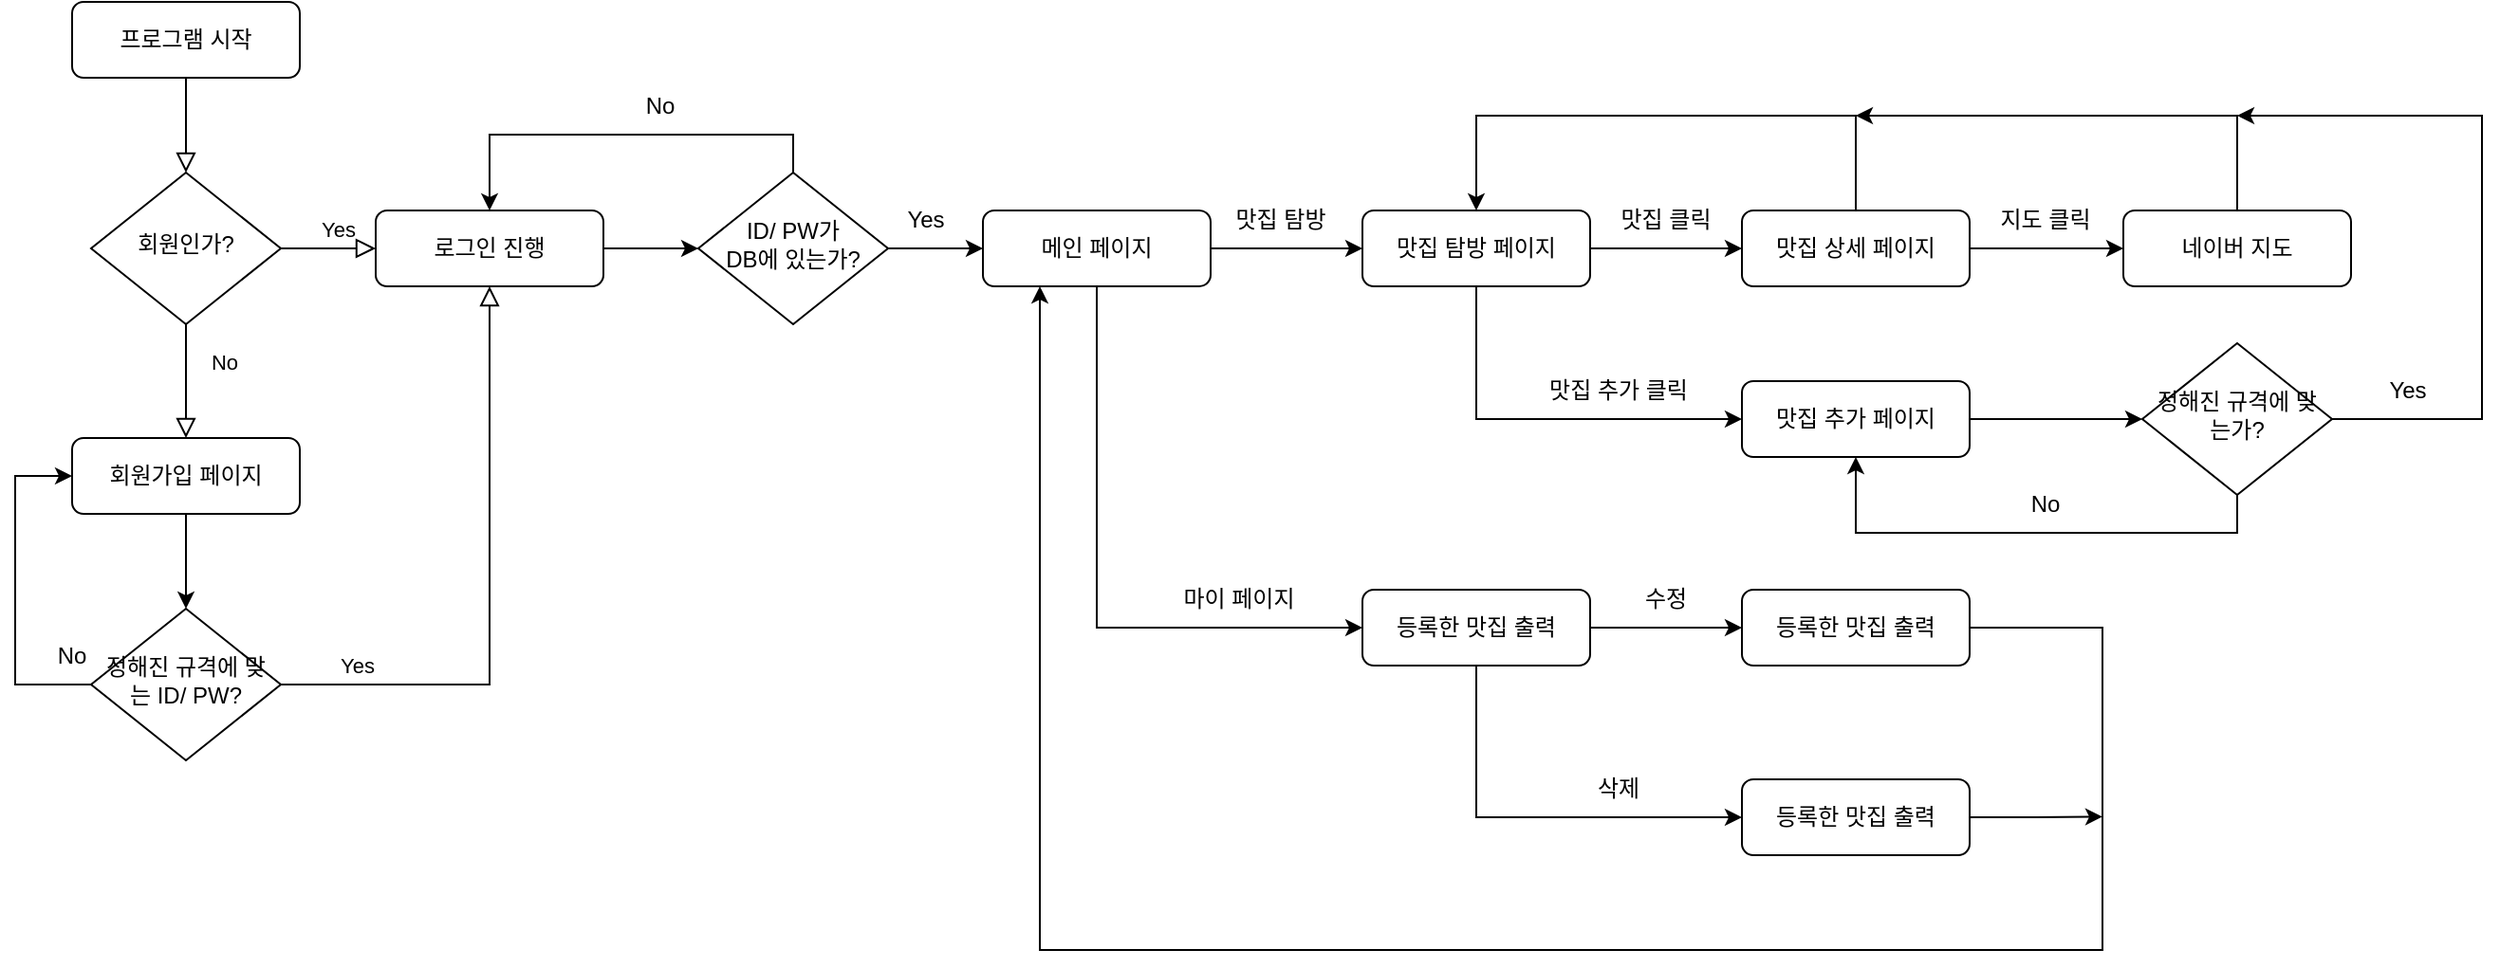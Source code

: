 <mxfile version="20.7.4" type="device"><diagram id="C5RBs43oDa-KdzZeNtuy" name="Page-1"><mxGraphModel dx="1908" dy="1235" grid="1" gridSize="10" guides="1" tooltips="1" connect="1" arrows="1" fold="1" page="1" pageScale="1" pageWidth="827" pageHeight="1169" math="0" shadow="0"><root><mxCell id="WIyWlLk6GJQsqaUBKTNV-0"/><mxCell id="WIyWlLk6GJQsqaUBKTNV-1" parent="WIyWlLk6GJQsqaUBKTNV-0"/><mxCell id="WIyWlLk6GJQsqaUBKTNV-2" value="" style="rounded=0;html=1;jettySize=auto;orthogonalLoop=1;fontSize=11;endArrow=block;endFill=0;endSize=8;strokeWidth=1;shadow=0;labelBackgroundColor=none;edgeStyle=orthogonalEdgeStyle;" parent="WIyWlLk6GJQsqaUBKTNV-1" source="WIyWlLk6GJQsqaUBKTNV-3" target="WIyWlLk6GJQsqaUBKTNV-6" edge="1"><mxGeometry relative="1" as="geometry"/></mxCell><mxCell id="WIyWlLk6GJQsqaUBKTNV-3" value="프로그램 시작" style="rounded=1;whiteSpace=wrap;html=1;fontSize=12;glass=0;strokeWidth=1;shadow=0;" parent="WIyWlLk6GJQsqaUBKTNV-1" vertex="1"><mxGeometry x="160" y="80" width="120" height="40" as="geometry"/></mxCell><mxCell id="WIyWlLk6GJQsqaUBKTNV-4" value="Yes" style="rounded=0;html=1;jettySize=auto;orthogonalLoop=1;fontSize=11;endArrow=block;endFill=0;endSize=8;strokeWidth=1;shadow=0;labelBackgroundColor=none;edgeStyle=orthogonalEdgeStyle;entryX=0.5;entryY=0;entryDx=0;entryDy=0;" parent="WIyWlLk6GJQsqaUBKTNV-1" source="WIyWlLk6GJQsqaUBKTNV-6" target="6spcblQj1i38-eBiTxzU-1" edge="1"><mxGeometry x="-1" y="94" relative="1" as="geometry"><mxPoint x="-14" y="-50" as="offset"/><mxPoint x="220" y="290" as="targetPoint"/></mxGeometry></mxCell><mxCell id="WIyWlLk6GJQsqaUBKTNV-5" value="No" style="edgeStyle=orthogonalEdgeStyle;rounded=0;html=1;jettySize=auto;orthogonalLoop=1;fontSize=11;endArrow=block;endFill=0;endSize=8;strokeWidth=1;shadow=0;labelBackgroundColor=none;" parent="WIyWlLk6GJQsqaUBKTNV-1" source="WIyWlLk6GJQsqaUBKTNV-6" target="WIyWlLk6GJQsqaUBKTNV-7" edge="1"><mxGeometry x="-1" y="-67" relative="1" as="geometry"><mxPoint x="-30" y="-7" as="offset"/></mxGeometry></mxCell><mxCell id="WIyWlLk6GJQsqaUBKTNV-6" value="회원인가?" style="rhombus;whiteSpace=wrap;html=1;shadow=0;fontFamily=Helvetica;fontSize=12;align=center;strokeWidth=1;spacing=6;spacingTop=-4;" parent="WIyWlLk6GJQsqaUBKTNV-1" vertex="1"><mxGeometry x="170" y="170" width="100" height="80" as="geometry"/></mxCell><mxCell id="6spcblQj1i38-eBiTxzU-12" style="edgeStyle=orthogonalEdgeStyle;rounded=0;orthogonalLoop=1;jettySize=auto;html=1;exitX=1;exitY=0.5;exitDx=0;exitDy=0;entryX=0;entryY=0.5;entryDx=0;entryDy=0;" edge="1" parent="WIyWlLk6GJQsqaUBKTNV-1" source="WIyWlLk6GJQsqaUBKTNV-7" target="6spcblQj1i38-eBiTxzU-11"><mxGeometry relative="1" as="geometry"/></mxCell><mxCell id="WIyWlLk6GJQsqaUBKTNV-7" value="로그인 진행" style="rounded=1;whiteSpace=wrap;html=1;fontSize=12;glass=0;strokeWidth=1;shadow=0;" parent="WIyWlLk6GJQsqaUBKTNV-1" vertex="1"><mxGeometry x="320" y="190" width="120" height="40" as="geometry"/></mxCell><mxCell id="WIyWlLk6GJQsqaUBKTNV-9" value="Yes" style="edgeStyle=orthogonalEdgeStyle;rounded=0;html=1;jettySize=auto;orthogonalLoop=1;fontSize=11;endArrow=block;endFill=0;endSize=8;strokeWidth=1;shadow=0;labelBackgroundColor=none;exitX=1;exitY=0.5;exitDx=0;exitDy=0;entryX=0.5;entryY=1;entryDx=0;entryDy=0;" parent="WIyWlLk6GJQsqaUBKTNV-1" source="6spcblQj1i38-eBiTxzU-3" target="WIyWlLk6GJQsqaUBKTNV-7" edge="1"><mxGeometry x="-0.75" y="10" relative="1" as="geometry"><mxPoint as="offset"/><mxPoint x="280" y="440" as="sourcePoint"/><mxPoint x="330" y="440" as="targetPoint"/></mxGeometry></mxCell><mxCell id="6spcblQj1i38-eBiTxzU-10" style="edgeStyle=orthogonalEdgeStyle;rounded=0;orthogonalLoop=1;jettySize=auto;html=1;exitX=0.5;exitY=1;exitDx=0;exitDy=0;entryX=0.5;entryY=0;entryDx=0;entryDy=0;" edge="1" parent="WIyWlLk6GJQsqaUBKTNV-1" source="6spcblQj1i38-eBiTxzU-1" target="6spcblQj1i38-eBiTxzU-3"><mxGeometry relative="1" as="geometry"/></mxCell><mxCell id="6spcblQj1i38-eBiTxzU-1" value="회원가입 페이지" style="rounded=1;whiteSpace=wrap;html=1;fontSize=12;glass=0;strokeWidth=1;shadow=0;" vertex="1" parent="WIyWlLk6GJQsqaUBKTNV-1"><mxGeometry x="160" y="310" width="120" height="40" as="geometry"/></mxCell><mxCell id="6spcblQj1i38-eBiTxzU-5" style="edgeStyle=orthogonalEdgeStyle;rounded=0;orthogonalLoop=1;jettySize=auto;html=1;exitX=0;exitY=0.5;exitDx=0;exitDy=0;entryX=0;entryY=0.5;entryDx=0;entryDy=0;" edge="1" parent="WIyWlLk6GJQsqaUBKTNV-1" source="6spcblQj1i38-eBiTxzU-3" target="6spcblQj1i38-eBiTxzU-1"><mxGeometry relative="1" as="geometry"><Array as="points"><mxPoint x="130" y="440"/><mxPoint x="130" y="330"/></Array></mxGeometry></mxCell><mxCell id="6spcblQj1i38-eBiTxzU-3" value="정해진 규격에 맞는 ID/ PW?" style="rhombus;whiteSpace=wrap;html=1;shadow=0;fontFamily=Helvetica;fontSize=12;align=center;strokeWidth=1;spacing=6;spacingTop=-4;" vertex="1" parent="WIyWlLk6GJQsqaUBKTNV-1"><mxGeometry x="170" y="400" width="100" height="80" as="geometry"/></mxCell><mxCell id="6spcblQj1i38-eBiTxzU-8" value="No" style="text;html=1;strokeColor=none;fillColor=none;align=center;verticalAlign=middle;whiteSpace=wrap;rounded=0;" vertex="1" parent="WIyWlLk6GJQsqaUBKTNV-1"><mxGeometry x="130" y="410" width="60" height="30" as="geometry"/></mxCell><mxCell id="6spcblQj1i38-eBiTxzU-13" style="edgeStyle=orthogonalEdgeStyle;rounded=0;orthogonalLoop=1;jettySize=auto;html=1;exitX=0.5;exitY=0;exitDx=0;exitDy=0;entryX=0.5;entryY=0;entryDx=0;entryDy=0;" edge="1" parent="WIyWlLk6GJQsqaUBKTNV-1" source="6spcblQj1i38-eBiTxzU-11" target="WIyWlLk6GJQsqaUBKTNV-7"><mxGeometry relative="1" as="geometry"/></mxCell><mxCell id="6spcblQj1i38-eBiTxzU-17" style="edgeStyle=orthogonalEdgeStyle;rounded=0;orthogonalLoop=1;jettySize=auto;html=1;exitX=1;exitY=0.5;exitDx=0;exitDy=0;entryX=0;entryY=0.5;entryDx=0;entryDy=0;" edge="1" parent="WIyWlLk6GJQsqaUBKTNV-1" source="6spcblQj1i38-eBiTxzU-11" target="6spcblQj1i38-eBiTxzU-15"><mxGeometry relative="1" as="geometry"/></mxCell><mxCell id="6spcblQj1i38-eBiTxzU-11" value="ID/ PW가&lt;br&gt;DB에 있는가?" style="rhombus;whiteSpace=wrap;html=1;shadow=0;fontFamily=Helvetica;fontSize=12;align=center;strokeWidth=1;spacing=6;spacingTop=-4;" vertex="1" parent="WIyWlLk6GJQsqaUBKTNV-1"><mxGeometry x="490" y="170" width="100" height="80" as="geometry"/></mxCell><mxCell id="6spcblQj1i38-eBiTxzU-14" value="No" style="text;html=1;strokeColor=none;fillColor=none;align=center;verticalAlign=middle;whiteSpace=wrap;rounded=0;" vertex="1" parent="WIyWlLk6GJQsqaUBKTNV-1"><mxGeometry x="440" y="120" width="60" height="30" as="geometry"/></mxCell><mxCell id="6spcblQj1i38-eBiTxzU-19" style="edgeStyle=orthogonalEdgeStyle;rounded=0;orthogonalLoop=1;jettySize=auto;html=1;exitX=1;exitY=0.5;exitDx=0;exitDy=0;entryX=0;entryY=0.5;entryDx=0;entryDy=0;" edge="1" parent="WIyWlLk6GJQsqaUBKTNV-1" source="6spcblQj1i38-eBiTxzU-15" target="6spcblQj1i38-eBiTxzU-20"><mxGeometry relative="1" as="geometry"><mxPoint x="810" y="210" as="targetPoint"/></mxGeometry></mxCell><mxCell id="6spcblQj1i38-eBiTxzU-22" style="edgeStyle=orthogonalEdgeStyle;rounded=0;orthogonalLoop=1;jettySize=auto;html=1;exitX=0.5;exitY=1;exitDx=0;exitDy=0;entryX=0;entryY=0.5;entryDx=0;entryDy=0;" edge="1" parent="WIyWlLk6GJQsqaUBKTNV-1" source="6spcblQj1i38-eBiTxzU-15" target="6spcblQj1i38-eBiTxzU-23"><mxGeometry relative="1" as="geometry"><mxPoint x="780" y="340" as="targetPoint"/></mxGeometry></mxCell><mxCell id="6spcblQj1i38-eBiTxzU-15" value="메인 페이지" style="rounded=1;whiteSpace=wrap;html=1;fontSize=12;glass=0;strokeWidth=1;shadow=0;" vertex="1" parent="WIyWlLk6GJQsqaUBKTNV-1"><mxGeometry x="640" y="190" width="120" height="40" as="geometry"/></mxCell><mxCell id="6spcblQj1i38-eBiTxzU-18" value="Yes" style="text;html=1;strokeColor=none;fillColor=none;align=center;verticalAlign=middle;whiteSpace=wrap;rounded=0;" vertex="1" parent="WIyWlLk6GJQsqaUBKTNV-1"><mxGeometry x="580" y="180" width="60" height="30" as="geometry"/></mxCell><mxCell id="6spcblQj1i38-eBiTxzU-26" style="edgeStyle=orthogonalEdgeStyle;rounded=0;orthogonalLoop=1;jettySize=auto;html=1;exitX=1;exitY=0.5;exitDx=0;exitDy=0;entryX=0;entryY=0.5;entryDx=0;entryDy=0;" edge="1" parent="WIyWlLk6GJQsqaUBKTNV-1" source="6spcblQj1i38-eBiTxzU-20" target="6spcblQj1i38-eBiTxzU-25"><mxGeometry relative="1" as="geometry"/></mxCell><mxCell id="6spcblQj1i38-eBiTxzU-35" style="edgeStyle=orthogonalEdgeStyle;rounded=0;orthogonalLoop=1;jettySize=auto;html=1;exitX=0.5;exitY=1;exitDx=0;exitDy=0;entryX=0;entryY=0.5;entryDx=0;entryDy=0;" edge="1" parent="WIyWlLk6GJQsqaUBKTNV-1" source="6spcblQj1i38-eBiTxzU-20" target="6spcblQj1i38-eBiTxzU-34"><mxGeometry relative="1" as="geometry"><mxPoint x="880" y="340" as="targetPoint"/></mxGeometry></mxCell><mxCell id="6spcblQj1i38-eBiTxzU-20" value="맛집 탐방 페이지" style="rounded=1;whiteSpace=wrap;html=1;fontSize=12;glass=0;strokeWidth=1;shadow=0;" vertex="1" parent="WIyWlLk6GJQsqaUBKTNV-1"><mxGeometry x="840" y="190" width="120" height="40" as="geometry"/></mxCell><mxCell id="6spcblQj1i38-eBiTxzU-21" value="맛집 탐방" style="text;html=1;strokeColor=none;fillColor=none;align=center;verticalAlign=middle;whiteSpace=wrap;rounded=0;" vertex="1" parent="WIyWlLk6GJQsqaUBKTNV-1"><mxGeometry x="767" y="180" width="60" height="30" as="geometry"/></mxCell><mxCell id="6spcblQj1i38-eBiTxzU-49" style="edgeStyle=orthogonalEdgeStyle;rounded=0;orthogonalLoop=1;jettySize=auto;html=1;exitX=1;exitY=0.5;exitDx=0;exitDy=0;entryX=0;entryY=0.5;entryDx=0;entryDy=0;" edge="1" parent="WIyWlLk6GJQsqaUBKTNV-1" source="6spcblQj1i38-eBiTxzU-23" target="6spcblQj1i38-eBiTxzU-47"><mxGeometry relative="1" as="geometry"/></mxCell><mxCell id="6spcblQj1i38-eBiTxzU-50" style="edgeStyle=orthogonalEdgeStyle;rounded=0;orthogonalLoop=1;jettySize=auto;html=1;exitX=0.5;exitY=1;exitDx=0;exitDy=0;entryX=0;entryY=0.5;entryDx=0;entryDy=0;" edge="1" parent="WIyWlLk6GJQsqaUBKTNV-1" source="6spcblQj1i38-eBiTxzU-23" target="6spcblQj1i38-eBiTxzU-48"><mxGeometry relative="1" as="geometry"/></mxCell><mxCell id="6spcblQj1i38-eBiTxzU-23" value="등록한 맛집 출력" style="rounded=1;whiteSpace=wrap;html=1;fontSize=12;glass=0;strokeWidth=1;shadow=0;" vertex="1" parent="WIyWlLk6GJQsqaUBKTNV-1"><mxGeometry x="840" y="390" width="120" height="40" as="geometry"/></mxCell><mxCell id="6spcblQj1i38-eBiTxzU-24" value="마이 페이지" style="text;html=1;strokeColor=none;fillColor=none;align=center;verticalAlign=middle;whiteSpace=wrap;rounded=0;" vertex="1" parent="WIyWlLk6GJQsqaUBKTNV-1"><mxGeometry x="740" y="380" width="70" height="30" as="geometry"/></mxCell><mxCell id="6spcblQj1i38-eBiTxzU-32" style="edgeStyle=orthogonalEdgeStyle;rounded=0;orthogonalLoop=1;jettySize=auto;html=1;exitX=1;exitY=0.5;exitDx=0;exitDy=0;" edge="1" parent="WIyWlLk6GJQsqaUBKTNV-1" source="6spcblQj1i38-eBiTxzU-25" target="6spcblQj1i38-eBiTxzU-31"><mxGeometry relative="1" as="geometry"/></mxCell><mxCell id="6spcblQj1i38-eBiTxzU-40" style="edgeStyle=orthogonalEdgeStyle;rounded=0;orthogonalLoop=1;jettySize=auto;html=1;exitX=0.5;exitY=0;exitDx=0;exitDy=0;entryX=0.5;entryY=0;entryDx=0;entryDy=0;" edge="1" parent="WIyWlLk6GJQsqaUBKTNV-1" source="6spcblQj1i38-eBiTxzU-25" target="6spcblQj1i38-eBiTxzU-20"><mxGeometry relative="1" as="geometry"><Array as="points"><mxPoint x="1100" y="140"/><mxPoint x="900" y="140"/></Array></mxGeometry></mxCell><mxCell id="6spcblQj1i38-eBiTxzU-25" value="맛집 상세 페이지" style="rounded=1;whiteSpace=wrap;html=1;fontSize=12;glass=0;strokeWidth=1;shadow=0;" vertex="1" parent="WIyWlLk6GJQsqaUBKTNV-1"><mxGeometry x="1040" y="190" width="120" height="40" as="geometry"/></mxCell><mxCell id="6spcblQj1i38-eBiTxzU-27" value="맛집 클릭" style="text;html=1;strokeColor=none;fillColor=none;align=center;verticalAlign=middle;whiteSpace=wrap;rounded=0;" vertex="1" parent="WIyWlLk6GJQsqaUBKTNV-1"><mxGeometry x="970" y="180" width="60" height="30" as="geometry"/></mxCell><mxCell id="6spcblQj1i38-eBiTxzU-42" style="edgeStyle=orthogonalEdgeStyle;rounded=0;orthogonalLoop=1;jettySize=auto;html=1;exitX=0.5;exitY=0;exitDx=0;exitDy=0;" edge="1" parent="WIyWlLk6GJQsqaUBKTNV-1" source="6spcblQj1i38-eBiTxzU-31"><mxGeometry relative="1" as="geometry"><mxPoint x="1100" y="140" as="targetPoint"/><Array as="points"><mxPoint x="1301" y="140"/><mxPoint x="1140" y="140"/></Array></mxGeometry></mxCell><mxCell id="6spcblQj1i38-eBiTxzU-31" value="네이버 지도" style="rounded=1;whiteSpace=wrap;html=1;fontSize=12;glass=0;strokeWidth=1;shadow=0;" vertex="1" parent="WIyWlLk6GJQsqaUBKTNV-1"><mxGeometry x="1241" y="190" width="120" height="40" as="geometry"/></mxCell><mxCell id="6spcblQj1i38-eBiTxzU-33" value="지도 클릭" style="text;html=1;strokeColor=none;fillColor=none;align=center;verticalAlign=middle;whiteSpace=wrap;rounded=0;" vertex="1" parent="WIyWlLk6GJQsqaUBKTNV-1"><mxGeometry x="1170" y="180" width="60" height="30" as="geometry"/></mxCell><mxCell id="6spcblQj1i38-eBiTxzU-38" style="edgeStyle=orthogonalEdgeStyle;rounded=0;orthogonalLoop=1;jettySize=auto;html=1;exitX=1;exitY=0.5;exitDx=0;exitDy=0;entryX=0;entryY=0.5;entryDx=0;entryDy=0;" edge="1" parent="WIyWlLk6GJQsqaUBKTNV-1" source="6spcblQj1i38-eBiTxzU-34" target="6spcblQj1i38-eBiTxzU-37"><mxGeometry relative="1" as="geometry"/></mxCell><mxCell id="6spcblQj1i38-eBiTxzU-34" value="맛집 추가 페이지" style="rounded=1;whiteSpace=wrap;html=1;fontSize=12;glass=0;strokeWidth=1;shadow=0;" vertex="1" parent="WIyWlLk6GJQsqaUBKTNV-1"><mxGeometry x="1040" y="280" width="120" height="40" as="geometry"/></mxCell><mxCell id="6spcblQj1i38-eBiTxzU-36" value="맛집 추가 클릭" style="text;html=1;strokeColor=none;fillColor=none;align=center;verticalAlign=middle;whiteSpace=wrap;rounded=0;" vertex="1" parent="WIyWlLk6GJQsqaUBKTNV-1"><mxGeometry x="930" y="270" width="90" height="30" as="geometry"/></mxCell><mxCell id="6spcblQj1i38-eBiTxzU-43" style="edgeStyle=orthogonalEdgeStyle;rounded=0;orthogonalLoop=1;jettySize=auto;html=1;exitX=0.5;exitY=1;exitDx=0;exitDy=0;entryX=0.5;entryY=1;entryDx=0;entryDy=0;" edge="1" parent="WIyWlLk6GJQsqaUBKTNV-1" source="6spcblQj1i38-eBiTxzU-37" target="6spcblQj1i38-eBiTxzU-34"><mxGeometry relative="1" as="geometry"><mxPoint x="1100" y="360" as="targetPoint"/><Array as="points"><mxPoint x="1301" y="360"/><mxPoint x="1100" y="360"/></Array></mxGeometry></mxCell><mxCell id="6spcblQj1i38-eBiTxzU-45" style="edgeStyle=orthogonalEdgeStyle;rounded=0;orthogonalLoop=1;jettySize=auto;html=1;exitX=1;exitY=0.5;exitDx=0;exitDy=0;" edge="1" parent="WIyWlLk6GJQsqaUBKTNV-1" source="6spcblQj1i38-eBiTxzU-37"><mxGeometry relative="1" as="geometry"><mxPoint x="1301" y="140" as="targetPoint"/><Array as="points"><mxPoint x="1430" y="300"/><mxPoint x="1430" y="140"/></Array></mxGeometry></mxCell><mxCell id="6spcblQj1i38-eBiTxzU-37" value="정해진 규격에 맞는가?" style="rhombus;whiteSpace=wrap;html=1;shadow=0;fontFamily=Helvetica;fontSize=12;align=center;strokeWidth=1;spacing=6;spacingTop=-4;" vertex="1" parent="WIyWlLk6GJQsqaUBKTNV-1"><mxGeometry x="1251" y="260" width="100" height="80" as="geometry"/></mxCell><mxCell id="6spcblQj1i38-eBiTxzU-44" value="No" style="text;html=1;strokeColor=none;fillColor=none;align=center;verticalAlign=middle;whiteSpace=wrap;rounded=0;" vertex="1" parent="WIyWlLk6GJQsqaUBKTNV-1"><mxGeometry x="1170" y="330" width="60" height="30" as="geometry"/></mxCell><mxCell id="6spcblQj1i38-eBiTxzU-46" value="Yes" style="text;html=1;strokeColor=none;fillColor=none;align=center;verticalAlign=middle;whiteSpace=wrap;rounded=0;" vertex="1" parent="WIyWlLk6GJQsqaUBKTNV-1"><mxGeometry x="1361" y="270" width="60" height="30" as="geometry"/></mxCell><mxCell id="6spcblQj1i38-eBiTxzU-53" style="edgeStyle=orthogonalEdgeStyle;rounded=0;orthogonalLoop=1;jettySize=auto;html=1;exitX=1;exitY=0.5;exitDx=0;exitDy=0;entryX=0.25;entryY=1;entryDx=0;entryDy=0;" edge="1" parent="WIyWlLk6GJQsqaUBKTNV-1" source="6spcblQj1i38-eBiTxzU-47" target="6spcblQj1i38-eBiTxzU-15"><mxGeometry relative="1" as="geometry"><mxPoint x="680" y="580" as="targetPoint"/><Array as="points"><mxPoint x="1230" y="410"/><mxPoint x="1230" y="580"/><mxPoint x="670" y="580"/></Array></mxGeometry></mxCell><mxCell id="6spcblQj1i38-eBiTxzU-47" value="등록한 맛집 출력" style="rounded=1;whiteSpace=wrap;html=1;fontSize=12;glass=0;strokeWidth=1;shadow=0;" vertex="1" parent="WIyWlLk6GJQsqaUBKTNV-1"><mxGeometry x="1040" y="390" width="120" height="40" as="geometry"/></mxCell><mxCell id="6spcblQj1i38-eBiTxzU-54" style="edgeStyle=orthogonalEdgeStyle;rounded=0;orthogonalLoop=1;jettySize=auto;html=1;exitX=1;exitY=0.5;exitDx=0;exitDy=0;" edge="1" parent="WIyWlLk6GJQsqaUBKTNV-1" source="6spcblQj1i38-eBiTxzU-48"><mxGeometry relative="1" as="geometry"><mxPoint x="1230.0" y="509.706" as="targetPoint"/></mxGeometry></mxCell><mxCell id="6spcblQj1i38-eBiTxzU-48" value="등록한 맛집 출력" style="rounded=1;whiteSpace=wrap;html=1;fontSize=12;glass=0;strokeWidth=1;shadow=0;" vertex="1" parent="WIyWlLk6GJQsqaUBKTNV-1"><mxGeometry x="1040" y="490" width="120" height="40" as="geometry"/></mxCell><mxCell id="6spcblQj1i38-eBiTxzU-51" value="수정" style="text;html=1;strokeColor=none;fillColor=none;align=center;verticalAlign=middle;whiteSpace=wrap;rounded=0;" vertex="1" parent="WIyWlLk6GJQsqaUBKTNV-1"><mxGeometry x="970" y="380" width="60" height="30" as="geometry"/></mxCell><mxCell id="6spcblQj1i38-eBiTxzU-52" value="삭제" style="text;html=1;strokeColor=none;fillColor=none;align=center;verticalAlign=middle;whiteSpace=wrap;rounded=0;" vertex="1" parent="WIyWlLk6GJQsqaUBKTNV-1"><mxGeometry x="945" y="480" width="60" height="30" as="geometry"/></mxCell></root></mxGraphModel></diagram></mxfile>